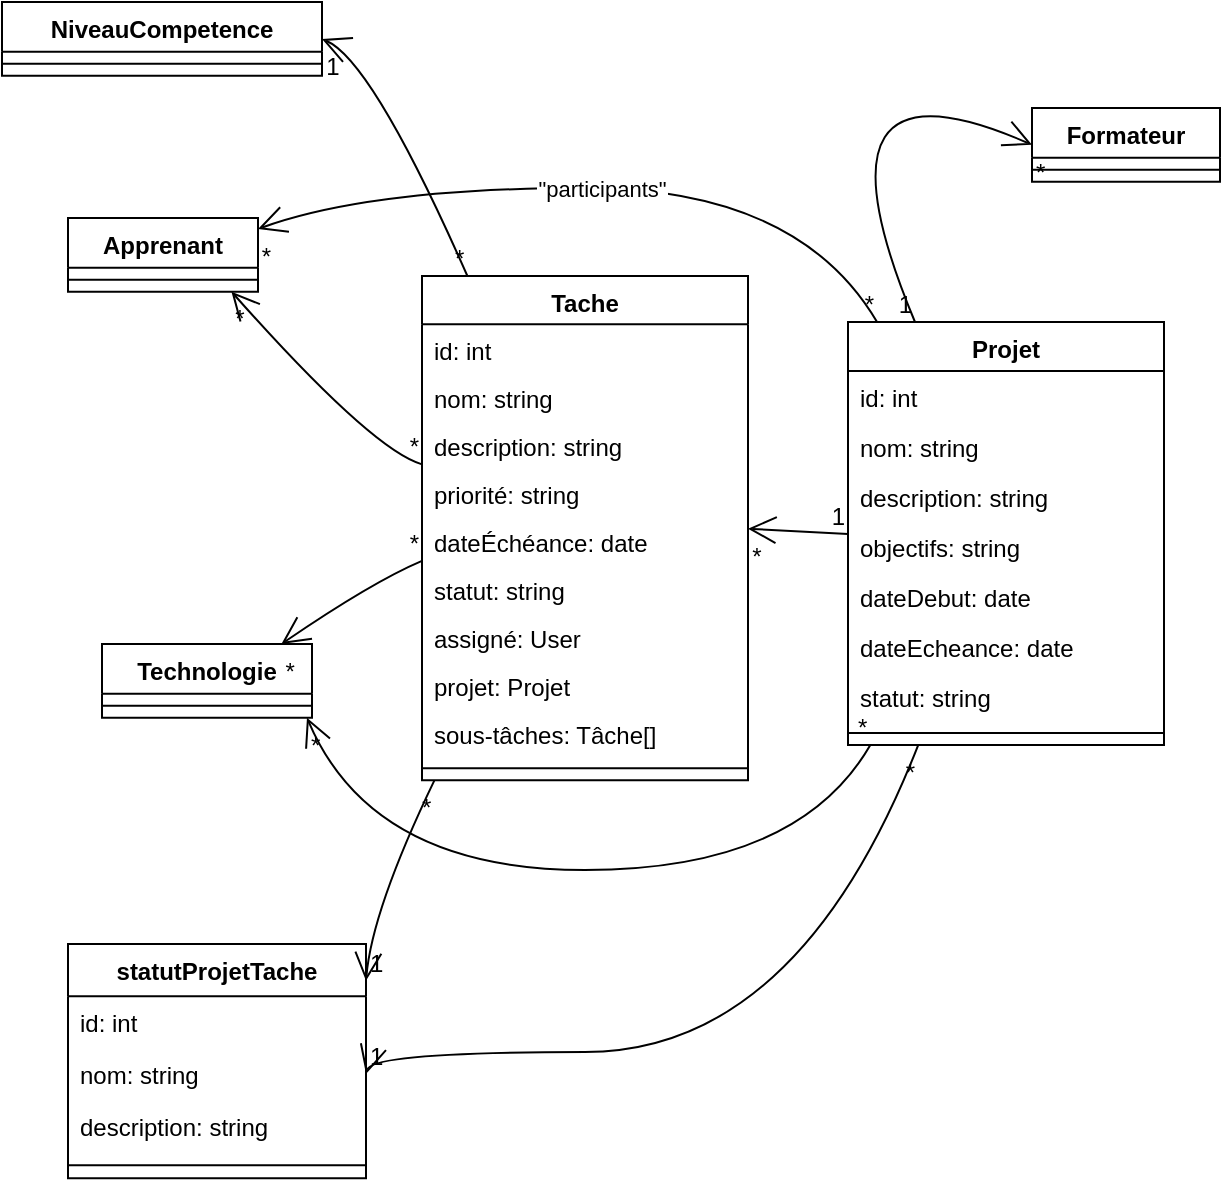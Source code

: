 <mxfile version="24.4.0" type="device">
  <diagram id="lXu57hQuGMgcBMZIN8ks" name="Page-1">
    <mxGraphModel dx="794" dy="507" grid="1" gridSize="10" guides="1" tooltips="1" connect="1" arrows="1" fold="1" page="1" pageScale="1" pageWidth="827" pageHeight="1169" math="0" shadow="0">
      <root>
        <mxCell id="0" />
        <mxCell id="1" parent="0" />
        <mxCell id="e5Bgn7xLFJ1IcLlp3M_Y-47" value="Apprenant" style="swimlane;fontStyle=1;align=center;verticalAlign=top;childLayout=stackLayout;horizontal=1;startSize=24.833;horizontalStack=0;resizeParent=1;resizeParentMax=0;resizeLast=0;collapsible=0;marginBottom=0;" vertex="1" parent="1">
          <mxGeometry x="53" y="137" width="95" height="36.833" as="geometry" />
        </mxCell>
        <mxCell id="e5Bgn7xLFJ1IcLlp3M_Y-48" style="line;strokeWidth=1;fillColor=none;align=left;verticalAlign=middle;spacingTop=-1;spacingLeft=3;spacingRight=3;rotatable=0;labelPosition=right;points=[];portConstraint=eastwest;strokeColor=inherit;" vertex="1" parent="e5Bgn7xLFJ1IcLlp3M_Y-47">
          <mxGeometry y="24.833" width="95" height="12" as="geometry" />
        </mxCell>
        <mxCell id="e5Bgn7xLFJ1IcLlp3M_Y-49" value="Formateur" style="swimlane;fontStyle=1;align=center;verticalAlign=top;childLayout=stackLayout;horizontal=1;startSize=24.833;horizontalStack=0;resizeParent=1;resizeParentMax=0;resizeLast=0;collapsible=0;marginBottom=0;" vertex="1" parent="1">
          <mxGeometry x="535" y="82" width="94" height="36.833" as="geometry" />
        </mxCell>
        <mxCell id="e5Bgn7xLFJ1IcLlp3M_Y-50" style="line;strokeWidth=1;fillColor=none;align=left;verticalAlign=middle;spacingTop=-1;spacingLeft=3;spacingRight=3;rotatable=0;labelPosition=right;points=[];portConstraint=eastwest;strokeColor=inherit;" vertex="1" parent="e5Bgn7xLFJ1IcLlp3M_Y-49">
          <mxGeometry y="24.833" width="94" height="12" as="geometry" />
        </mxCell>
        <mxCell id="e5Bgn7xLFJ1IcLlp3M_Y-51" value="Projet" style="swimlane;fontStyle=1;align=center;verticalAlign=top;childLayout=stackLayout;horizontal=1;startSize=24.51;horizontalStack=0;resizeParent=1;resizeParentMax=0;resizeLast=0;collapsible=0;marginBottom=0;" vertex="1" parent="1">
          <mxGeometry x="443" y="189" width="158" height="211.51" as="geometry" />
        </mxCell>
        <mxCell id="e5Bgn7xLFJ1IcLlp3M_Y-52" value="id: int" style="text;strokeColor=none;fillColor=none;align=left;verticalAlign=top;spacingLeft=4;spacingRight=4;overflow=hidden;rotatable=0;points=[[0,0.5],[1,0.5]];portConstraint=eastwest;" vertex="1" parent="e5Bgn7xLFJ1IcLlp3M_Y-51">
          <mxGeometry y="24.51" width="158" height="25" as="geometry" />
        </mxCell>
        <mxCell id="e5Bgn7xLFJ1IcLlp3M_Y-53" value="nom: string" style="text;strokeColor=none;fillColor=none;align=left;verticalAlign=top;spacingLeft=4;spacingRight=4;overflow=hidden;rotatable=0;points=[[0,0.5],[1,0.5]];portConstraint=eastwest;" vertex="1" parent="e5Bgn7xLFJ1IcLlp3M_Y-51">
          <mxGeometry y="49.51" width="158" height="25" as="geometry" />
        </mxCell>
        <mxCell id="e5Bgn7xLFJ1IcLlp3M_Y-54" value="description: string" style="text;strokeColor=none;fillColor=none;align=left;verticalAlign=top;spacingLeft=4;spacingRight=4;overflow=hidden;rotatable=0;points=[[0,0.5],[1,0.5]];portConstraint=eastwest;" vertex="1" parent="e5Bgn7xLFJ1IcLlp3M_Y-51">
          <mxGeometry y="74.51" width="158" height="25" as="geometry" />
        </mxCell>
        <mxCell id="e5Bgn7xLFJ1IcLlp3M_Y-55" value="objectifs: string" style="text;strokeColor=none;fillColor=none;align=left;verticalAlign=top;spacingLeft=4;spacingRight=4;overflow=hidden;rotatable=0;points=[[0,0.5],[1,0.5]];portConstraint=eastwest;" vertex="1" parent="e5Bgn7xLFJ1IcLlp3M_Y-51">
          <mxGeometry y="99.51" width="158" height="25" as="geometry" />
        </mxCell>
        <mxCell id="e5Bgn7xLFJ1IcLlp3M_Y-56" value="dateDebut: date" style="text;strokeColor=none;fillColor=none;align=left;verticalAlign=top;spacingLeft=4;spacingRight=4;overflow=hidden;rotatable=0;points=[[0,0.5],[1,0.5]];portConstraint=eastwest;" vertex="1" parent="e5Bgn7xLFJ1IcLlp3M_Y-51">
          <mxGeometry y="124.51" width="158" height="25" as="geometry" />
        </mxCell>
        <mxCell id="e5Bgn7xLFJ1IcLlp3M_Y-57" value="dateEcheance: date" style="text;strokeColor=none;fillColor=none;align=left;verticalAlign=top;spacingLeft=4;spacingRight=4;overflow=hidden;rotatable=0;points=[[0,0.5],[1,0.5]];portConstraint=eastwest;" vertex="1" parent="e5Bgn7xLFJ1IcLlp3M_Y-51">
          <mxGeometry y="149.51" width="158" height="25" as="geometry" />
        </mxCell>
        <mxCell id="e5Bgn7xLFJ1IcLlp3M_Y-58" value="statut: string" style="text;strokeColor=none;fillColor=none;align=left;verticalAlign=top;spacingLeft=4;spacingRight=4;overflow=hidden;rotatable=0;points=[[0,0.5],[1,0.5]];portConstraint=eastwest;" vertex="1" parent="e5Bgn7xLFJ1IcLlp3M_Y-51">
          <mxGeometry y="174.51" width="158" height="25" as="geometry" />
        </mxCell>
        <mxCell id="e5Bgn7xLFJ1IcLlp3M_Y-59" style="line;strokeWidth=1;fillColor=none;align=left;verticalAlign=middle;spacingTop=-1;spacingLeft=3;spacingRight=3;rotatable=0;labelPosition=right;points=[];portConstraint=eastwest;strokeColor=inherit;" vertex="1" parent="e5Bgn7xLFJ1IcLlp3M_Y-51">
          <mxGeometry y="199.51" width="158" height="12" as="geometry" />
        </mxCell>
        <mxCell id="e5Bgn7xLFJ1IcLlp3M_Y-60" value="Tache" style="swimlane;fontStyle=1;align=center;verticalAlign=top;childLayout=stackLayout;horizontal=1;startSize=24.159;horizontalStack=0;resizeParent=1;resizeParentMax=0;resizeLast=0;collapsible=0;marginBottom=0;" vertex="1" parent="1">
          <mxGeometry x="230" y="166" width="163" height="252.159" as="geometry" />
        </mxCell>
        <mxCell id="e5Bgn7xLFJ1IcLlp3M_Y-61" value="id: int" style="text;strokeColor=none;fillColor=none;align=left;verticalAlign=top;spacingLeft=4;spacingRight=4;overflow=hidden;rotatable=0;points=[[0,0.5],[1,0.5]];portConstraint=eastwest;" vertex="1" parent="e5Bgn7xLFJ1IcLlp3M_Y-60">
          <mxGeometry y="24.159" width="163" height="24" as="geometry" />
        </mxCell>
        <mxCell id="e5Bgn7xLFJ1IcLlp3M_Y-62" value="nom: string" style="text;strokeColor=none;fillColor=none;align=left;verticalAlign=top;spacingLeft=4;spacingRight=4;overflow=hidden;rotatable=0;points=[[0,0.5],[1,0.5]];portConstraint=eastwest;" vertex="1" parent="e5Bgn7xLFJ1IcLlp3M_Y-60">
          <mxGeometry y="48.159" width="163" height="24" as="geometry" />
        </mxCell>
        <mxCell id="e5Bgn7xLFJ1IcLlp3M_Y-63" value="description: string" style="text;strokeColor=none;fillColor=none;align=left;verticalAlign=top;spacingLeft=4;spacingRight=4;overflow=hidden;rotatable=0;points=[[0,0.5],[1,0.5]];portConstraint=eastwest;" vertex="1" parent="e5Bgn7xLFJ1IcLlp3M_Y-60">
          <mxGeometry y="72.159" width="163" height="24" as="geometry" />
        </mxCell>
        <mxCell id="e5Bgn7xLFJ1IcLlp3M_Y-64" value="priorité: string" style="text;strokeColor=none;fillColor=none;align=left;verticalAlign=top;spacingLeft=4;spacingRight=4;overflow=hidden;rotatable=0;points=[[0,0.5],[1,0.5]];portConstraint=eastwest;" vertex="1" parent="e5Bgn7xLFJ1IcLlp3M_Y-60">
          <mxGeometry y="96.159" width="163" height="24" as="geometry" />
        </mxCell>
        <mxCell id="e5Bgn7xLFJ1IcLlp3M_Y-65" value="dateÉchéance: date" style="text;strokeColor=none;fillColor=none;align=left;verticalAlign=top;spacingLeft=4;spacingRight=4;overflow=hidden;rotatable=0;points=[[0,0.5],[1,0.5]];portConstraint=eastwest;" vertex="1" parent="e5Bgn7xLFJ1IcLlp3M_Y-60">
          <mxGeometry y="120.159" width="163" height="24" as="geometry" />
        </mxCell>
        <mxCell id="e5Bgn7xLFJ1IcLlp3M_Y-66" value="statut: string" style="text;strokeColor=none;fillColor=none;align=left;verticalAlign=top;spacingLeft=4;spacingRight=4;overflow=hidden;rotatable=0;points=[[0,0.5],[1,0.5]];portConstraint=eastwest;" vertex="1" parent="e5Bgn7xLFJ1IcLlp3M_Y-60">
          <mxGeometry y="144.159" width="163" height="24" as="geometry" />
        </mxCell>
        <mxCell id="e5Bgn7xLFJ1IcLlp3M_Y-67" value="assigné: User" style="text;strokeColor=none;fillColor=none;align=left;verticalAlign=top;spacingLeft=4;spacingRight=4;overflow=hidden;rotatable=0;points=[[0,0.5],[1,0.5]];portConstraint=eastwest;" vertex="1" parent="e5Bgn7xLFJ1IcLlp3M_Y-60">
          <mxGeometry y="168.159" width="163" height="24" as="geometry" />
        </mxCell>
        <mxCell id="e5Bgn7xLFJ1IcLlp3M_Y-68" value="projet: Projet" style="text;strokeColor=none;fillColor=none;align=left;verticalAlign=top;spacingLeft=4;spacingRight=4;overflow=hidden;rotatable=0;points=[[0,0.5],[1,0.5]];portConstraint=eastwest;" vertex="1" parent="e5Bgn7xLFJ1IcLlp3M_Y-60">
          <mxGeometry y="192.159" width="163" height="24" as="geometry" />
        </mxCell>
        <mxCell id="e5Bgn7xLFJ1IcLlp3M_Y-69" value="sous-tâches: Tâche[]" style="text;strokeColor=none;fillColor=none;align=left;verticalAlign=top;spacingLeft=4;spacingRight=4;overflow=hidden;rotatable=0;points=[[0,0.5],[1,0.5]];portConstraint=eastwest;" vertex="1" parent="e5Bgn7xLFJ1IcLlp3M_Y-60">
          <mxGeometry y="216.159" width="163" height="24" as="geometry" />
        </mxCell>
        <mxCell id="e5Bgn7xLFJ1IcLlp3M_Y-70" style="line;strokeWidth=1;fillColor=none;align=left;verticalAlign=middle;spacingTop=-1;spacingLeft=3;spacingRight=3;rotatable=0;labelPosition=right;points=[];portConstraint=eastwest;strokeColor=inherit;" vertex="1" parent="e5Bgn7xLFJ1IcLlp3M_Y-60">
          <mxGeometry y="240.159" width="163" height="12" as="geometry" />
        </mxCell>
        <mxCell id="e5Bgn7xLFJ1IcLlp3M_Y-71" value="statutProjetTache" style="swimlane;fontStyle=1;align=center;verticalAlign=top;childLayout=stackLayout;horizontal=1;startSize=26.148;horizontalStack=0;resizeParent=1;resizeParentMax=0;resizeLast=0;collapsible=0;marginBottom=0;" vertex="1" parent="1">
          <mxGeometry x="53" y="500" width="149" height="117.148" as="geometry" />
        </mxCell>
        <mxCell id="e5Bgn7xLFJ1IcLlp3M_Y-72" value="id: int" style="text;strokeColor=none;fillColor=none;align=left;verticalAlign=top;spacingLeft=4;spacingRight=4;overflow=hidden;rotatable=0;points=[[0,0.5],[1,0.5]];portConstraint=eastwest;" vertex="1" parent="e5Bgn7xLFJ1IcLlp3M_Y-71">
          <mxGeometry y="26.148" width="149" height="26" as="geometry" />
        </mxCell>
        <mxCell id="e5Bgn7xLFJ1IcLlp3M_Y-73" value="nom: string" style="text;strokeColor=none;fillColor=none;align=left;verticalAlign=top;spacingLeft=4;spacingRight=4;overflow=hidden;rotatable=0;points=[[0,0.5],[1,0.5]];portConstraint=eastwest;" vertex="1" parent="e5Bgn7xLFJ1IcLlp3M_Y-71">
          <mxGeometry y="52.148" width="149" height="26" as="geometry" />
        </mxCell>
        <mxCell id="e5Bgn7xLFJ1IcLlp3M_Y-74" value="description: string" style="text;strokeColor=none;fillColor=none;align=left;verticalAlign=top;spacingLeft=4;spacingRight=4;overflow=hidden;rotatable=0;points=[[0,0.5],[1,0.5]];portConstraint=eastwest;" vertex="1" parent="e5Bgn7xLFJ1IcLlp3M_Y-71">
          <mxGeometry y="78.148" width="149" height="26" as="geometry" />
        </mxCell>
        <mxCell id="e5Bgn7xLFJ1IcLlp3M_Y-75" style="line;strokeWidth=1;fillColor=none;align=left;verticalAlign=middle;spacingTop=-1;spacingLeft=3;spacingRight=3;rotatable=0;labelPosition=right;points=[];portConstraint=eastwest;strokeColor=inherit;" vertex="1" parent="e5Bgn7xLFJ1IcLlp3M_Y-71">
          <mxGeometry y="104.148" width="149" height="13" as="geometry" />
        </mxCell>
        <mxCell id="e5Bgn7xLFJ1IcLlp3M_Y-76" value="Technologie" style="swimlane;fontStyle=1;align=center;verticalAlign=top;childLayout=stackLayout;horizontal=1;startSize=24.833;horizontalStack=0;resizeParent=1;resizeParentMax=0;resizeLast=0;collapsible=0;marginBottom=0;" vertex="1" parent="1">
          <mxGeometry x="70" y="350" width="105" height="36.833" as="geometry" />
        </mxCell>
        <mxCell id="e5Bgn7xLFJ1IcLlp3M_Y-77" style="line;strokeWidth=1;fillColor=none;align=left;verticalAlign=middle;spacingTop=-1;spacingLeft=3;spacingRight=3;rotatable=0;labelPosition=right;points=[];portConstraint=eastwest;strokeColor=inherit;" vertex="1" parent="e5Bgn7xLFJ1IcLlp3M_Y-76">
          <mxGeometry y="24.833" width="105" height="12" as="geometry" />
        </mxCell>
        <mxCell id="e5Bgn7xLFJ1IcLlp3M_Y-78" value="NiveauCompetence" style="swimlane;fontStyle=1;align=center;verticalAlign=top;childLayout=stackLayout;horizontal=1;startSize=24.833;horizontalStack=0;resizeParent=1;resizeParentMax=0;resizeLast=0;collapsible=0;marginBottom=0;" vertex="1" parent="1">
          <mxGeometry x="20" y="29" width="160" height="36.833" as="geometry" />
        </mxCell>
        <mxCell id="e5Bgn7xLFJ1IcLlp3M_Y-79" style="line;strokeWidth=1;fillColor=none;align=left;verticalAlign=middle;spacingTop=-1;spacingLeft=3;spacingRight=3;rotatable=0;labelPosition=right;points=[];portConstraint=eastwest;strokeColor=inherit;" vertex="1" parent="e5Bgn7xLFJ1IcLlp3M_Y-78">
          <mxGeometry y="24.833" width="160" height="12" as="geometry" />
        </mxCell>
        <mxCell id="e5Bgn7xLFJ1IcLlp3M_Y-80" value="" style="curved=1;startArrow=none;endArrow=open;endSize=12;exitX=0.212;exitY=7.064e-8;entryX=0;entryY=0.5;rounded=0;entryDx=0;entryDy=0;" edge="1" parent="1" source="e5Bgn7xLFJ1IcLlp3M_Y-51" target="e5Bgn7xLFJ1IcLlp3M_Y-49">
          <mxGeometry relative="1" as="geometry">
            <Array as="points">
              <mxPoint x="418" y="49" />
            </Array>
          </mxGeometry>
        </mxCell>
        <mxCell id="e5Bgn7xLFJ1IcLlp3M_Y-81" value="1" style="edgeLabel;resizable=0;labelBackgroundColor=none;fontSize=12;align=right;verticalAlign=bottom;" vertex="1" parent="e5Bgn7xLFJ1IcLlp3M_Y-80">
          <mxGeometry x="-1" relative="1" as="geometry" />
        </mxCell>
        <mxCell id="e5Bgn7xLFJ1IcLlp3M_Y-82" value="*" style="edgeLabel;resizable=0;labelBackgroundColor=none;fontSize=12;align=left;verticalAlign=top;" vertex="1" parent="e5Bgn7xLFJ1IcLlp3M_Y-80">
          <mxGeometry x="1" relative="1" as="geometry" />
        </mxCell>
        <mxCell id="e5Bgn7xLFJ1IcLlp3M_Y-83" value="" style="curved=1;startArrow=none;endArrow=open;endSize=12;exitX=-0.002;exitY=0.501;entryX=0.998;entryY=0.501;rounded=0;" edge="1" parent="1" source="e5Bgn7xLFJ1IcLlp3M_Y-51" target="e5Bgn7xLFJ1IcLlp3M_Y-60">
          <mxGeometry relative="1" as="geometry">
            <Array as="points" />
          </mxGeometry>
        </mxCell>
        <mxCell id="e5Bgn7xLFJ1IcLlp3M_Y-84" value="1" style="edgeLabel;resizable=0;labelBackgroundColor=none;fontSize=12;align=right;verticalAlign=bottom;" vertex="1" parent="e5Bgn7xLFJ1IcLlp3M_Y-83">
          <mxGeometry x="-1" relative="1" as="geometry" />
        </mxCell>
        <mxCell id="e5Bgn7xLFJ1IcLlp3M_Y-85" value="*" style="edgeLabel;resizable=0;labelBackgroundColor=none;fontSize=12;align=left;verticalAlign=top;" vertex="1" parent="e5Bgn7xLFJ1IcLlp3M_Y-83">
          <mxGeometry x="1" relative="1" as="geometry" />
        </mxCell>
        <mxCell id="e5Bgn7xLFJ1IcLlp3M_Y-86" value="" style="curved=1;startArrow=none;endArrow=open;endSize=12;exitX=-0.002;exitY=0.373;entryX=0.856;entryY=0.994;rounded=0;" edge="1" parent="1" source="e5Bgn7xLFJ1IcLlp3M_Y-60" target="e5Bgn7xLFJ1IcLlp3M_Y-47">
          <mxGeometry relative="1" as="geometry">
            <Array as="points">
              <mxPoint x="205" y="253" />
            </Array>
          </mxGeometry>
        </mxCell>
        <mxCell id="e5Bgn7xLFJ1IcLlp3M_Y-87" value="*" style="edgeLabel;resizable=0;labelBackgroundColor=none;fontSize=12;align=right;verticalAlign=bottom;" vertex="1" parent="e5Bgn7xLFJ1IcLlp3M_Y-86">
          <mxGeometry x="-1" relative="1" as="geometry" />
        </mxCell>
        <mxCell id="e5Bgn7xLFJ1IcLlp3M_Y-88" value="*" style="edgeLabel;resizable=0;labelBackgroundColor=none;fontSize=12;align=left;verticalAlign=top;" vertex="1" parent="e5Bgn7xLFJ1IcLlp3M_Y-86">
          <mxGeometry x="1" relative="1" as="geometry" />
        </mxCell>
        <mxCell id="e5Bgn7xLFJ1IcLlp3M_Y-89" value="&quot;participants&quot;" style="curved=1;startArrow=none;endArrow=open;endSize=12;exitX=0.092;exitY=7.064e-8;entryX=0.991;entryY=0.156;rounded=0;" edge="1" parent="1" source="e5Bgn7xLFJ1IcLlp3M_Y-51" target="e5Bgn7xLFJ1IcLlp3M_Y-47">
          <mxGeometry relative="1" as="geometry">
            <Array as="points">
              <mxPoint x="418" y="122" />
              <mxPoint x="205" y="122" />
            </Array>
          </mxGeometry>
        </mxCell>
        <mxCell id="e5Bgn7xLFJ1IcLlp3M_Y-90" value="*" style="edgeLabel;resizable=0;labelBackgroundColor=none;fontSize=12;align=right;verticalAlign=bottom;" vertex="1" parent="e5Bgn7xLFJ1IcLlp3M_Y-89">
          <mxGeometry x="-1" relative="1" as="geometry" />
        </mxCell>
        <mxCell id="e5Bgn7xLFJ1IcLlp3M_Y-91" value="*" style="edgeLabel;resizable=0;labelBackgroundColor=none;fontSize=12;align=left;verticalAlign=top;" vertex="1" parent="e5Bgn7xLFJ1IcLlp3M_Y-89">
          <mxGeometry x="1" relative="1" as="geometry" />
        </mxCell>
        <mxCell id="e5Bgn7xLFJ1IcLlp3M_Y-92" value="" style="curved=1;startArrow=none;endArrow=open;endSize=12;exitX=0.069;exitY=1.002;entryX=0.976;entryY=1.0;rounded=0;" edge="1" parent="1" source="e5Bgn7xLFJ1IcLlp3M_Y-51" target="e5Bgn7xLFJ1IcLlp3M_Y-76">
          <mxGeometry relative="1" as="geometry">
            <Array as="points">
              <mxPoint x="418" y="463" />
              <mxPoint x="205" y="463" />
            </Array>
          </mxGeometry>
        </mxCell>
        <mxCell id="e5Bgn7xLFJ1IcLlp3M_Y-93" value="*" style="edgeLabel;resizable=0;labelBackgroundColor=none;fontSize=12;align=right;verticalAlign=bottom;" vertex="1" parent="e5Bgn7xLFJ1IcLlp3M_Y-92">
          <mxGeometry x="-1" relative="1" as="geometry" />
        </mxCell>
        <mxCell id="e5Bgn7xLFJ1IcLlp3M_Y-94" value="*" style="edgeLabel;resizable=0;labelBackgroundColor=none;fontSize=12;align=left;verticalAlign=top;" vertex="1" parent="e5Bgn7xLFJ1IcLlp3M_Y-92">
          <mxGeometry x="1" relative="1" as="geometry" />
        </mxCell>
        <mxCell id="e5Bgn7xLFJ1IcLlp3M_Y-95" value="" style="curved=1;startArrow=none;endArrow=open;endSize=12;exitX=0.14;exitY=0.001;entryX=0.998;entryY=0.503;rounded=0;" edge="1" parent="1" source="e5Bgn7xLFJ1IcLlp3M_Y-60" target="e5Bgn7xLFJ1IcLlp3M_Y-78">
          <mxGeometry relative="1" as="geometry">
            <Array as="points">
              <mxPoint x="205" y="58" />
            </Array>
          </mxGeometry>
        </mxCell>
        <mxCell id="e5Bgn7xLFJ1IcLlp3M_Y-96" value="*" style="edgeLabel;resizable=0;labelBackgroundColor=none;fontSize=12;align=right;verticalAlign=bottom;" vertex="1" parent="e5Bgn7xLFJ1IcLlp3M_Y-95">
          <mxGeometry x="-1" relative="1" as="geometry" />
        </mxCell>
        <mxCell id="e5Bgn7xLFJ1IcLlp3M_Y-97" value="1" style="edgeLabel;resizable=0;labelBackgroundColor=none;fontSize=12;align=left;verticalAlign=top;" vertex="1" parent="e5Bgn7xLFJ1IcLlp3M_Y-95">
          <mxGeometry x="1" relative="1" as="geometry" />
        </mxCell>
        <mxCell id="e5Bgn7xLFJ1IcLlp3M_Y-98" value="" style="curved=1;startArrow=none;endArrow=open;endSize=12;exitX=-0.002;exitY=0.565;entryX=0.85;entryY=0.006;rounded=0;" edge="1" parent="1" source="e5Bgn7xLFJ1IcLlp3M_Y-60" target="e5Bgn7xLFJ1IcLlp3M_Y-76">
          <mxGeometry relative="1" as="geometry">
            <Array as="points">
              <mxPoint x="205" y="319" />
            </Array>
          </mxGeometry>
        </mxCell>
        <mxCell id="e5Bgn7xLFJ1IcLlp3M_Y-99" value="*" style="edgeLabel;resizable=0;labelBackgroundColor=none;fontSize=12;align=right;verticalAlign=bottom;" vertex="1" parent="e5Bgn7xLFJ1IcLlp3M_Y-98">
          <mxGeometry x="-1" relative="1" as="geometry" />
        </mxCell>
        <mxCell id="e5Bgn7xLFJ1IcLlp3M_Y-100" value="*" style="edgeLabel;resizable=0;labelBackgroundColor=none;fontSize=12;align=left;verticalAlign=top;" vertex="1" parent="e5Bgn7xLFJ1IcLlp3M_Y-98">
          <mxGeometry x="1" relative="1" as="geometry" />
        </mxCell>
        <mxCell id="e5Bgn7xLFJ1IcLlp3M_Y-101" value="" style="curved=1;startArrow=none;endArrow=open;endSize=12;exitX=0.221;exitY=1.002;entryX=1.003;entryY=0.555;rounded=0;" edge="1" parent="1" source="e5Bgn7xLFJ1IcLlp3M_Y-51" target="e5Bgn7xLFJ1IcLlp3M_Y-71">
          <mxGeometry relative="1" as="geometry">
            <Array as="points">
              <mxPoint x="418" y="554" />
              <mxPoint x="205" y="554" />
            </Array>
          </mxGeometry>
        </mxCell>
        <mxCell id="e5Bgn7xLFJ1IcLlp3M_Y-102" value="*" style="edgeLabel;resizable=0;labelBackgroundColor=none;fontSize=12;align=right;verticalAlign=top;" vertex="1" parent="e5Bgn7xLFJ1IcLlp3M_Y-101">
          <mxGeometry x="-1" relative="1" as="geometry" />
        </mxCell>
        <mxCell id="e5Bgn7xLFJ1IcLlp3M_Y-103" value="1" style="edgeLabel;resizable=0;labelBackgroundColor=none;fontSize=12;align=left;verticalAlign=bottom;" vertex="1" parent="e5Bgn7xLFJ1IcLlp3M_Y-101">
          <mxGeometry x="1" relative="1" as="geometry" />
        </mxCell>
        <mxCell id="e5Bgn7xLFJ1IcLlp3M_Y-104" value="" style="curved=1;startArrow=none;endArrow=open;endSize=12;exitX=0.038;exitY=1.0;entryX=1.003;entryY=0.155;rounded=0;" edge="1" parent="1" source="e5Bgn7xLFJ1IcLlp3M_Y-60" target="e5Bgn7xLFJ1IcLlp3M_Y-71">
          <mxGeometry relative="1" as="geometry">
            <Array as="points">
              <mxPoint x="205" y="483" />
            </Array>
          </mxGeometry>
        </mxCell>
        <mxCell id="e5Bgn7xLFJ1IcLlp3M_Y-105" value="*" style="edgeLabel;resizable=0;labelBackgroundColor=none;fontSize=12;align=right;verticalAlign=top;" vertex="1" parent="e5Bgn7xLFJ1IcLlp3M_Y-104">
          <mxGeometry x="-1" relative="1" as="geometry" />
        </mxCell>
        <mxCell id="e5Bgn7xLFJ1IcLlp3M_Y-106" value="1" style="edgeLabel;resizable=0;labelBackgroundColor=none;fontSize=12;align=left;verticalAlign=bottom;" vertex="1" parent="e5Bgn7xLFJ1IcLlp3M_Y-104">
          <mxGeometry x="1" relative="1" as="geometry" />
        </mxCell>
      </root>
    </mxGraphModel>
  </diagram>
</mxfile>
